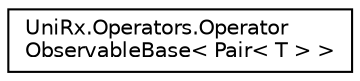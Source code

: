 digraph "Graphical Class Hierarchy"
{
 // LATEX_PDF_SIZE
  edge [fontname="Helvetica",fontsize="10",labelfontname="Helvetica",labelfontsize="10"];
  node [fontname="Helvetica",fontsize="10",shape=record];
  rankdir="LR";
  Node0 [label="UniRx.Operators.Operator\lObservableBase\< Pair\< T \> \>",height=0.2,width=0.4,color="black", fillcolor="white", style="filled",URL="$class_uni_rx_1_1_operators_1_1_operator_observable_base.html",tooltip=" "];
}
